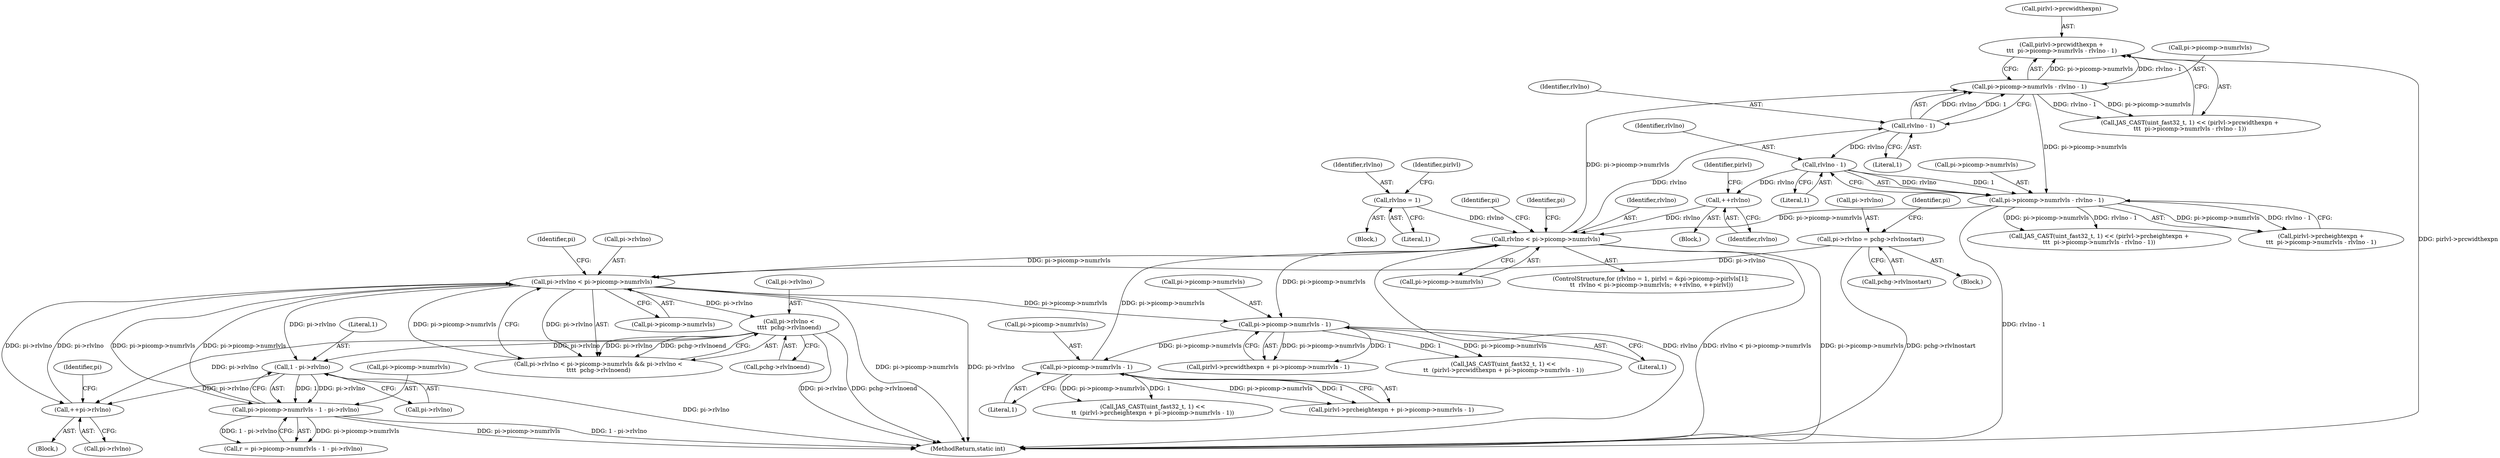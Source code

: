 digraph "0_jasper_1f0dfe5a42911b6880a1445f13f6d615ddb55387@pointer" {
"1000284" [label="(Call,pirlvl->prcwidthexpn +\n\t\t\t  pi->picomp->numrlvls - rlvlno - 1)"];
"1000288" [label="(Call,pi->picomp->numrlvls - rlvlno - 1)"];
"1000253" [label="(Call,rlvlno < pi->picomp->numrlvls)"];
"1000261" [label="(Call,++rlvlno)"];
"1000325" [label="(Call,rlvlno - 1)"];
"1000294" [label="(Call,rlvlno - 1)"];
"1000240" [label="(Call,rlvlno = 1)"];
"1000231" [label="(Call,pi->picomp->numrlvls - 1)"];
"1000206" [label="(Call,pi->picomp->numrlvls - 1)"];
"1000414" [label="(Call,pi->rlvlno < pi->picomp->numrlvls)"];
"1000392" [label="(Call,pi->rlvlno = pchg->rlvlnostart)"];
"1000431" [label="(Call,++pi->rlvlno)"];
"1000458" [label="(Call,1 - pi->rlvlno)"];
"1000423" [label="(Call,pi->rlvlno <\n\t\t\t\t  pchg->rlvlnoend)"];
"1000452" [label="(Call,pi->picomp->numrlvls - 1 - pi->rlvlno)"];
"1000319" [label="(Call,pi->picomp->numrlvls - rlvlno - 1)"];
"1000452" [label="(Call,pi->picomp->numrlvls - 1 - pi->rlvlno)"];
"1000423" [label="(Call,pi->rlvlno <\n\t\t\t\t  pchg->rlvlnoend)"];
"1000458" [label="(Call,1 - pi->rlvlno)"];
"1000414" [label="(Call,pi->rlvlno < pi->picomp->numrlvls)"];
"1000254" [label="(Identifier,rlvlno)"];
"1000240" [label="(Call,rlvlno = 1)"];
"1000239" [label="(Block,)"];
"1000331" [label="(Identifier,pi)"];
"1000241" [label="(Identifier,rlvlno)"];
"1000415" [label="(Call,pi->rlvlno)"];
"1000326" [label="(Identifier,rlvlno)"];
"1000393" [label="(Call,pi->rlvlno)"];
"1000255" [label="(Call,pi->picomp->numrlvls)"];
"1000212" [label="(Literal,1)"];
"1000425" [label="(Identifier,pi)"];
"1000262" [label="(Identifier,rlvlno)"];
"1000459" [label="(Literal,1)"];
"1000427" [label="(Call,pchg->rlvlnoend)"];
"1000320" [label="(Call,pi->picomp->numrlvls)"];
"1000285" [label="(Call,pirlvl->prcwidthexpn)"];
"1000401" [label="(Identifier,pi)"];
"1000450" [label="(Call,r = pi->picomp->numrlvls - 1 - pi->rlvlno)"];
"1000261" [label="(Call,++rlvlno)"];
"1000207" [label="(Call,pi->picomp->numrlvls)"];
"1000295" [label="(Identifier,rlvlno)"];
"1000289" [label="(Call,pi->picomp->numrlvls)"];
"1000315" [label="(Call,pirlvl->prcheightexpn +\n\t\t\t  pi->picomp->numrlvls - rlvlno - 1)"];
"1000327" [label="(Literal,1)"];
"1000223" [label="(Call,JAS_CAST(uint_fast32_t, 1) <<\n\t\t  (pirlvl->prcheightexpn + pi->picomp->numrlvls - 1))"];
"1000231" [label="(Call,pi->picomp->numrlvls - 1)"];
"1000453" [label="(Call,pi->picomp->numrlvls)"];
"1000237" [label="(Literal,1)"];
"1000206" [label="(Call,pi->picomp->numrlvls - 1)"];
"1000432" [label="(Call,pi->rlvlno)"];
"1000418" [label="(Call,pi->picomp->numrlvls)"];
"1000202" [label="(Call,pirlvl->prcwidthexpn + pi->picomp->numrlvls - 1)"];
"1000227" [label="(Call,pirlvl->prcheightexpn + pi->picomp->numrlvls - 1)"];
"1000294" [label="(Call,rlvlno - 1)"];
"1000264" [label="(Identifier,pirlvl)"];
"1000311" [label="(Call,JAS_CAST(uint_fast32_t, 1) << (pirlvl->prcheightexpn +\n\t\t\t  pi->picomp->numrlvls - rlvlno - 1))"];
"1000396" [label="(Call,pchg->rlvlnostart)"];
"1000460" [label="(Call,pi->rlvlno)"];
"1000413" [label="(Call,pi->rlvlno < pi->picomp->numrlvls && pi->rlvlno <\n\t\t\t\t  pchg->rlvlnoend)"];
"1000325" [label="(Call,rlvlno - 1)"];
"1000699" [label="(MethodReturn,static int)"];
"1000253" [label="(Call,rlvlno < pi->picomp->numrlvls)"];
"1000431" [label="(Call,++pi->rlvlno)"];
"1000232" [label="(Call,pi->picomp->numrlvls)"];
"1000288" [label="(Call,pi->picomp->numrlvls - rlvlno - 1)"];
"1000319" [label="(Call,pi->picomp->numrlvls - rlvlno - 1)"];
"1000280" [label="(Call,JAS_CAST(uint_fast32_t, 1) << (pirlvl->prcwidthexpn +\n\t\t\t  pi->picomp->numrlvls - rlvlno - 1))"];
"1000268" [label="(Identifier,pi)"];
"1000296" [label="(Literal,1)"];
"1000198" [label="(Call,JAS_CAST(uint_fast32_t, 1) <<\n\t\t  (pirlvl->prcwidthexpn + pi->picomp->numrlvls - 1))"];
"1000392" [label="(Call,pi->rlvlno = pchg->rlvlnostart)"];
"1000391" [label="(Block,)"];
"1000437" [label="(Identifier,pi)"];
"1000284" [label="(Call,pirlvl->prcwidthexpn +\n\t\t\t  pi->picomp->numrlvls - rlvlno - 1)"];
"1000424" [label="(Call,pi->rlvlno)"];
"1000242" [label="(Literal,1)"];
"1000260" [label="(Block,)"];
"1000244" [label="(Identifier,pirlvl)"];
"1000430" [label="(Block,)"];
"1000238" [label="(ControlStructure,for (rlvlno = 1, pirlvl = &pi->picomp->pirlvls[1];\n \t\t  rlvlno < pi->picomp->numrlvls; ++rlvlno, ++pirlvl))"];
"1000284" -> "1000280"  [label="AST: "];
"1000284" -> "1000288"  [label="CFG: "];
"1000285" -> "1000284"  [label="AST: "];
"1000288" -> "1000284"  [label="AST: "];
"1000280" -> "1000284"  [label="CFG: "];
"1000284" -> "1000699"  [label="DDG: pirlvl->prcwidthexpn"];
"1000288" -> "1000284"  [label="DDG: pi->picomp->numrlvls"];
"1000288" -> "1000284"  [label="DDG: rlvlno - 1"];
"1000288" -> "1000294"  [label="CFG: "];
"1000289" -> "1000288"  [label="AST: "];
"1000294" -> "1000288"  [label="AST: "];
"1000288" -> "1000280"  [label="DDG: pi->picomp->numrlvls"];
"1000288" -> "1000280"  [label="DDG: rlvlno - 1"];
"1000253" -> "1000288"  [label="DDG: pi->picomp->numrlvls"];
"1000294" -> "1000288"  [label="DDG: rlvlno"];
"1000294" -> "1000288"  [label="DDG: 1"];
"1000288" -> "1000319"  [label="DDG: pi->picomp->numrlvls"];
"1000253" -> "1000238"  [label="AST: "];
"1000253" -> "1000255"  [label="CFG: "];
"1000254" -> "1000253"  [label="AST: "];
"1000255" -> "1000253"  [label="AST: "];
"1000268" -> "1000253"  [label="CFG: "];
"1000331" -> "1000253"  [label="CFG: "];
"1000253" -> "1000699"  [label="DDG: rlvlno < pi->picomp->numrlvls"];
"1000253" -> "1000699"  [label="DDG: pi->picomp->numrlvls"];
"1000253" -> "1000699"  [label="DDG: rlvlno"];
"1000253" -> "1000206"  [label="DDG: pi->picomp->numrlvls"];
"1000261" -> "1000253"  [label="DDG: rlvlno"];
"1000240" -> "1000253"  [label="DDG: rlvlno"];
"1000231" -> "1000253"  [label="DDG: pi->picomp->numrlvls"];
"1000319" -> "1000253"  [label="DDG: pi->picomp->numrlvls"];
"1000253" -> "1000294"  [label="DDG: rlvlno"];
"1000253" -> "1000414"  [label="DDG: pi->picomp->numrlvls"];
"1000261" -> "1000260"  [label="AST: "];
"1000261" -> "1000262"  [label="CFG: "];
"1000262" -> "1000261"  [label="AST: "];
"1000264" -> "1000261"  [label="CFG: "];
"1000325" -> "1000261"  [label="DDG: rlvlno"];
"1000325" -> "1000319"  [label="AST: "];
"1000325" -> "1000327"  [label="CFG: "];
"1000326" -> "1000325"  [label="AST: "];
"1000327" -> "1000325"  [label="AST: "];
"1000319" -> "1000325"  [label="CFG: "];
"1000325" -> "1000319"  [label="DDG: rlvlno"];
"1000325" -> "1000319"  [label="DDG: 1"];
"1000294" -> "1000325"  [label="DDG: rlvlno"];
"1000294" -> "1000296"  [label="CFG: "];
"1000295" -> "1000294"  [label="AST: "];
"1000296" -> "1000294"  [label="AST: "];
"1000240" -> "1000239"  [label="AST: "];
"1000240" -> "1000242"  [label="CFG: "];
"1000241" -> "1000240"  [label="AST: "];
"1000242" -> "1000240"  [label="AST: "];
"1000244" -> "1000240"  [label="CFG: "];
"1000231" -> "1000227"  [label="AST: "];
"1000231" -> "1000237"  [label="CFG: "];
"1000232" -> "1000231"  [label="AST: "];
"1000237" -> "1000231"  [label="AST: "];
"1000227" -> "1000231"  [label="CFG: "];
"1000231" -> "1000223"  [label="DDG: pi->picomp->numrlvls"];
"1000231" -> "1000223"  [label="DDG: 1"];
"1000231" -> "1000227"  [label="DDG: pi->picomp->numrlvls"];
"1000231" -> "1000227"  [label="DDG: 1"];
"1000206" -> "1000231"  [label="DDG: pi->picomp->numrlvls"];
"1000206" -> "1000202"  [label="AST: "];
"1000206" -> "1000212"  [label="CFG: "];
"1000207" -> "1000206"  [label="AST: "];
"1000212" -> "1000206"  [label="AST: "];
"1000202" -> "1000206"  [label="CFG: "];
"1000206" -> "1000198"  [label="DDG: pi->picomp->numrlvls"];
"1000206" -> "1000198"  [label="DDG: 1"];
"1000206" -> "1000202"  [label="DDG: pi->picomp->numrlvls"];
"1000206" -> "1000202"  [label="DDG: 1"];
"1000414" -> "1000206"  [label="DDG: pi->picomp->numrlvls"];
"1000414" -> "1000413"  [label="AST: "];
"1000414" -> "1000418"  [label="CFG: "];
"1000415" -> "1000414"  [label="AST: "];
"1000418" -> "1000414"  [label="AST: "];
"1000425" -> "1000414"  [label="CFG: "];
"1000413" -> "1000414"  [label="CFG: "];
"1000414" -> "1000699"  [label="DDG: pi->picomp->numrlvls"];
"1000414" -> "1000699"  [label="DDG: pi->rlvlno"];
"1000414" -> "1000413"  [label="DDG: pi->rlvlno"];
"1000414" -> "1000413"  [label="DDG: pi->picomp->numrlvls"];
"1000392" -> "1000414"  [label="DDG: pi->rlvlno"];
"1000431" -> "1000414"  [label="DDG: pi->rlvlno"];
"1000452" -> "1000414"  [label="DDG: pi->picomp->numrlvls"];
"1000414" -> "1000423"  [label="DDG: pi->rlvlno"];
"1000414" -> "1000431"  [label="DDG: pi->rlvlno"];
"1000414" -> "1000452"  [label="DDG: pi->picomp->numrlvls"];
"1000414" -> "1000458"  [label="DDG: pi->rlvlno"];
"1000392" -> "1000391"  [label="AST: "];
"1000392" -> "1000396"  [label="CFG: "];
"1000393" -> "1000392"  [label="AST: "];
"1000396" -> "1000392"  [label="AST: "];
"1000401" -> "1000392"  [label="CFG: "];
"1000392" -> "1000699"  [label="DDG: pchg->rlvlnostart"];
"1000431" -> "1000430"  [label="AST: "];
"1000431" -> "1000432"  [label="CFG: "];
"1000432" -> "1000431"  [label="AST: "];
"1000437" -> "1000431"  [label="CFG: "];
"1000458" -> "1000431"  [label="DDG: pi->rlvlno"];
"1000423" -> "1000431"  [label="DDG: pi->rlvlno"];
"1000458" -> "1000452"  [label="AST: "];
"1000458" -> "1000460"  [label="CFG: "];
"1000459" -> "1000458"  [label="AST: "];
"1000460" -> "1000458"  [label="AST: "];
"1000452" -> "1000458"  [label="CFG: "];
"1000458" -> "1000699"  [label="DDG: pi->rlvlno"];
"1000458" -> "1000452"  [label="DDG: 1"];
"1000458" -> "1000452"  [label="DDG: pi->rlvlno"];
"1000423" -> "1000458"  [label="DDG: pi->rlvlno"];
"1000423" -> "1000413"  [label="AST: "];
"1000423" -> "1000427"  [label="CFG: "];
"1000424" -> "1000423"  [label="AST: "];
"1000427" -> "1000423"  [label="AST: "];
"1000413" -> "1000423"  [label="CFG: "];
"1000423" -> "1000699"  [label="DDG: pchg->rlvlnoend"];
"1000423" -> "1000699"  [label="DDG: pi->rlvlno"];
"1000423" -> "1000413"  [label="DDG: pi->rlvlno"];
"1000423" -> "1000413"  [label="DDG: pchg->rlvlnoend"];
"1000452" -> "1000450"  [label="AST: "];
"1000453" -> "1000452"  [label="AST: "];
"1000450" -> "1000452"  [label="CFG: "];
"1000452" -> "1000699"  [label="DDG: pi->picomp->numrlvls"];
"1000452" -> "1000699"  [label="DDG: 1 - pi->rlvlno"];
"1000452" -> "1000450"  [label="DDG: pi->picomp->numrlvls"];
"1000452" -> "1000450"  [label="DDG: 1 - pi->rlvlno"];
"1000319" -> "1000315"  [label="AST: "];
"1000320" -> "1000319"  [label="AST: "];
"1000315" -> "1000319"  [label="CFG: "];
"1000319" -> "1000699"  [label="DDG: rlvlno - 1"];
"1000319" -> "1000311"  [label="DDG: pi->picomp->numrlvls"];
"1000319" -> "1000311"  [label="DDG: rlvlno - 1"];
"1000319" -> "1000315"  [label="DDG: pi->picomp->numrlvls"];
"1000319" -> "1000315"  [label="DDG: rlvlno - 1"];
}
